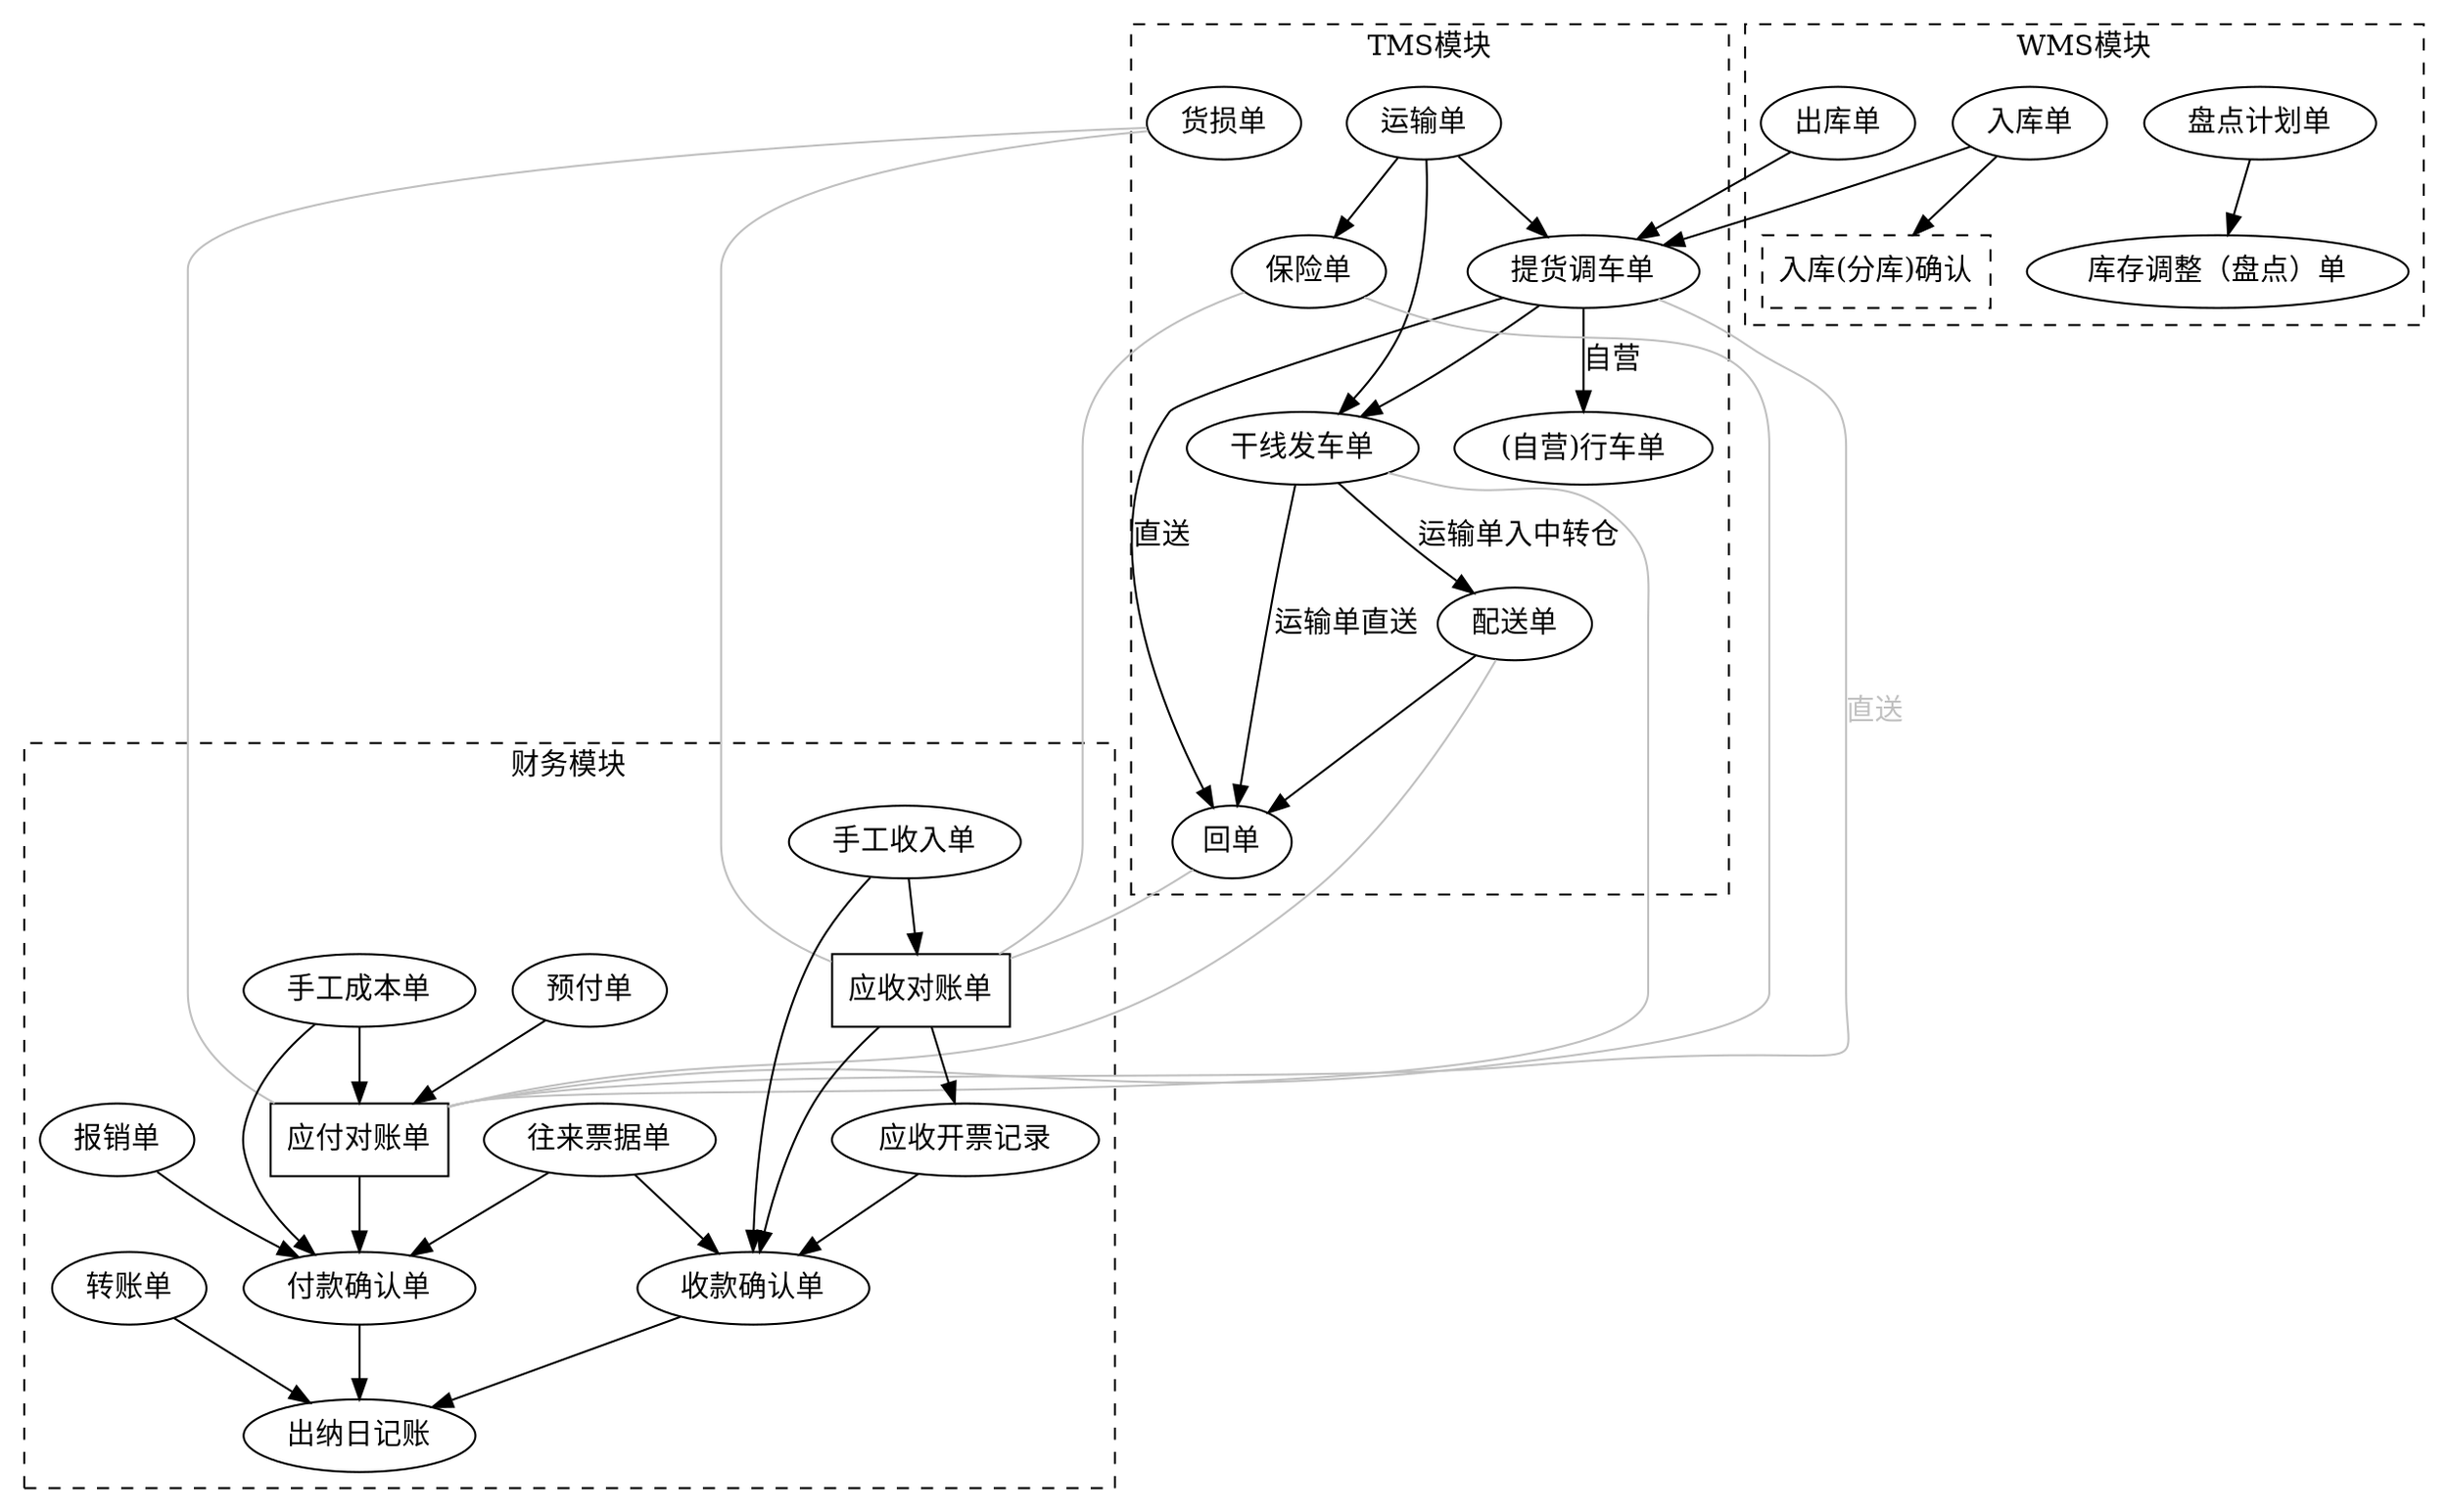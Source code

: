 /* Eeda TMS flow chart */
digraph Eeda{
	subgraph cluster_tms{
		label="TMS模块";
		style="dashed";
		transfer_order[label="运输单"];

		pickup_order[label="提货调车单"];
		depart_order[label="干线发车单"];
		delivery_order[label="配送单"];
		return_order[label="回单"];

		insurance_order[label="保险单"];
		xc_order[label="(自营)行车单"];
		damage_order[label="货损单"];
	}

	subgraph cluster_wms{
		label="WMS模块";
		style="dashed";

		gate_in_order[label="入库单"];
		gate_out_order[label="出库单" ];
		gate_in_plan_order[label="入库(分库)确认", shape="record", style="dashed"];

		warehouse_audit_plan_order[label="盘点计划单" ];
		warehouse_audit_order[label="库存调整（盘点）单" ];
	}

	subgraph cluster_financial{
		label="财务模块";
		style="dashed";

		charge_order[label="应收对账单", shape="record"];
		cost_order[label="应付对账单", shape="record"];

		charge_invoice_order[label="应收开票记录"];
		cost_pre_order[label="预付单"];
		charge_misc_order[label="手工收入单"];
		cost_misc_order[label="手工成本单"];

		in_out_order[label="往来票据单"];
		claim_order[label="报销单"];
		account_transfer_order[label="转账单"];

		charge_confirm_order[label="收款确认单"];
		cost_confirm_order[label="付款确认单"];

		arap_audit_log[label="出纳日记账"];
	}

	transfer_order -> pickup_order;
	transfer_order -> depart_order;
	transfer_order -> insurance_order;

	pickup_order->depart_order[];
	pickup_order->xc_order[label="自营"];
	pickup_order->return_order[label="直送"];
	depart_order -> delivery_order[label="运输单入中转仓"];
	depart_order -> return_order[label="运输单直送"];
	delivery_order->return_order;

	return_order->charge_order[color="grey", arrowhead="none"];
	damage_order->charge_order[color="grey", arrowhead="none"];
	insurance_order->charge_order[color="grey", arrowhead="none"];

	pickup_order->cost_order[label="直送", fontcolor="grey" color="grey", arrowhead="none"];
	depart_order->cost_order[color="grey", arrowhead="none"];
	delivery_order->cost_order[color="grey", arrowhead="none"];
	damage_order->cost_order[color="grey", arrowhead="none"];
	insurance_order->cost_order[color="grey", arrowhead="none"];
	
	cost_pre_order->cost_order;
	charge_order->charge_confirm_order;


	charge_misc_order->charge_confirm_order;
	charge_misc_order->charge_order;

	cost_misc_order->cost_confirm_order;
	cost_misc_order->cost_order;

	charge_order->charge_invoice_order->charge_confirm_order;
	cost_order->cost_confirm_order;

	in_out_order->charge_confirm_order;
	in_out_order->cost_confirm_order;
	claim_order->cost_confirm_order;

	charge_confirm_order->arap_audit_log;
	cost_confirm_order->arap_audit_log;
	account_transfer_order->arap_audit_log;

	gate_in_order->gate_in_plan_order;

	gate_in_order->pickup_order;
	gate_out_order->pickup_order;

	warehouse_audit_plan_order->warehouse_audit_order
}